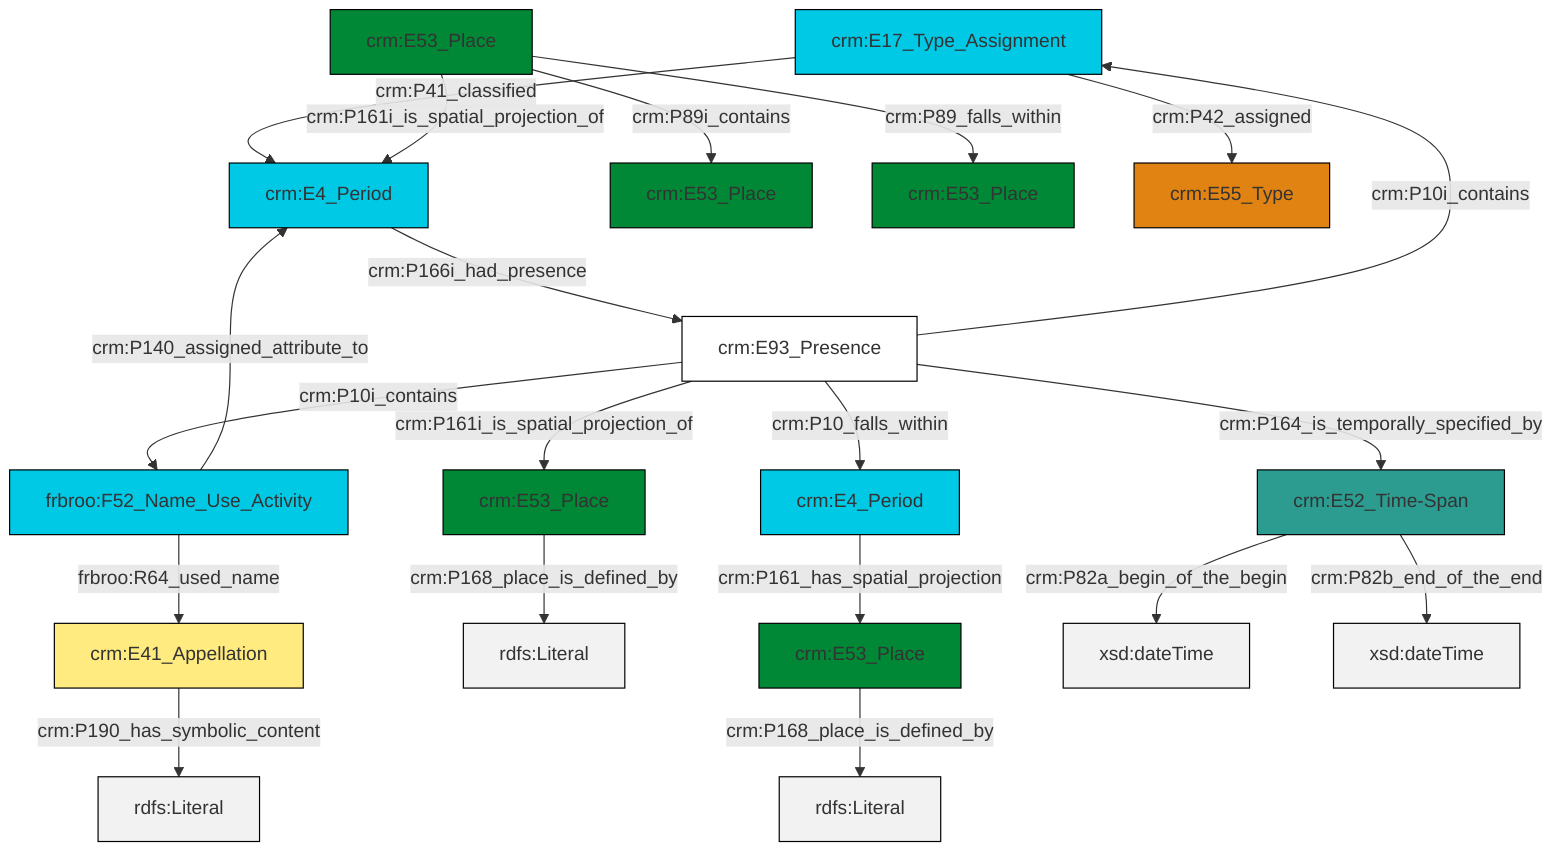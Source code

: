 graph TD
classDef Literal fill:#f2f2f2,stroke:#000000;
classDef CRM_Entity fill:#FFFFFF,stroke:#000000;
classDef Temporal_Entity fill:#00C9E6, stroke:#000000;
classDef Type fill:#E18312, stroke:#000000;
classDef Time-Span fill:#2C9C91, stroke:#000000;
classDef Appellation fill:#FFEB7F, stroke:#000000;
classDef Place fill:#008836, stroke:#000000;
classDef Persistent_Item fill:#B266B2, stroke:#000000;
classDef Conceptual_Object fill:#FFD700, stroke:#000000;
classDef Physical_Thing fill:#D2B48C, stroke:#000000;
classDef Actor fill:#f58aad, stroke:#000000;
classDef PC_Classes fill:#4ce600, stroke:#000000;
classDef Multi fill:#cccccc,stroke:#000000;

0["crm:E17_Type_Assignment"]:::Temporal_Entity -->|crm:P41_classified| 1["crm:E4_Period"]:::Temporal_Entity
1["crm:E4_Period"]:::Temporal_Entity -->|crm:P166i_had_presence| 2["crm:E93_Presence"]:::CRM_Entity
7["crm:E4_Period"]:::Temporal_Entity -->|crm:P161_has_spatial_projection| 5["crm:E53_Place"]:::Place
2["crm:E93_Presence"]:::CRM_Entity -->|crm:P161i_is_spatial_projection_of| 8["crm:E53_Place"]:::Place
8["crm:E53_Place"]:::Place -->|crm:P168_place_is_defined_by| 10[rdfs:Literal]:::Literal
11["crm:E53_Place"]:::Place -->|crm:P89i_contains| 3["crm:E53_Place"]:::Place
2["crm:E93_Presence"]:::CRM_Entity -->|crm:P10i_contains| 12["frbroo:F52_Name_Use_Activity"]:::Temporal_Entity
13["crm:E41_Appellation"]:::Appellation -->|crm:P190_has_symbolic_content| 14[rdfs:Literal]:::Literal
2["crm:E93_Presence"]:::CRM_Entity -->|crm:P10i_contains| 0["crm:E17_Type_Assignment"]:::Temporal_Entity
2["crm:E93_Presence"]:::CRM_Entity -->|crm:P164_is_temporally_specified_by| 17["crm:E52_Time-Span"]:::Time-Span
12["frbroo:F52_Name_Use_Activity"]:::Temporal_Entity -->|crm:P140_assigned_attribute_to| 1["crm:E4_Period"]:::Temporal_Entity
11["crm:E53_Place"]:::Place -->|crm:P161i_is_spatial_projection_of| 1["crm:E4_Period"]:::Temporal_Entity
2["crm:E93_Presence"]:::CRM_Entity -->|crm:P10_falls_within| 7["crm:E4_Period"]:::Temporal_Entity
17["crm:E52_Time-Span"]:::Time-Span -->|crm:P82a_begin_of_the_begin| 24[xsd:dateTime]:::Literal
0["crm:E17_Type_Assignment"]:::Temporal_Entity -->|crm:P42_assigned| 25["crm:E55_Type"]:::Type
17["crm:E52_Time-Span"]:::Time-Span -->|crm:P82b_end_of_the_end| 27[xsd:dateTime]:::Literal
12["frbroo:F52_Name_Use_Activity"]:::Temporal_Entity -->|frbroo:R64_used_name| 13["crm:E41_Appellation"]:::Appellation
11["crm:E53_Place"]:::Place -->|crm:P89_falls_within| 15["crm:E53_Place"]:::Place
5["crm:E53_Place"]:::Place -->|crm:P168_place_is_defined_by| 28[rdfs:Literal]:::Literal